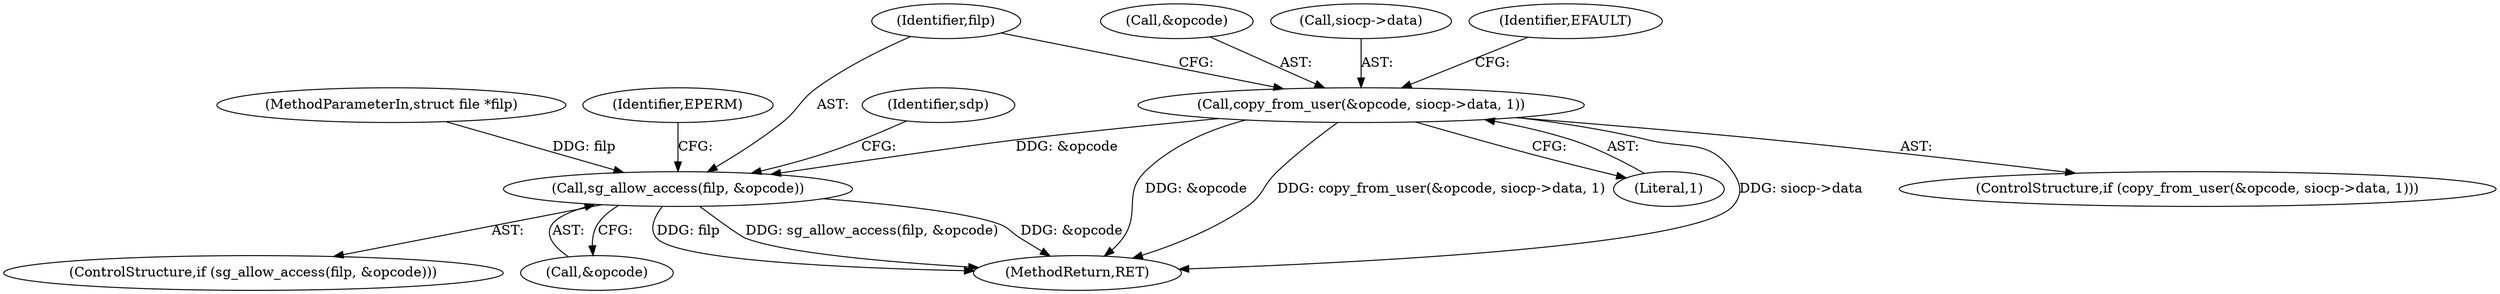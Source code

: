digraph "0_linux_3e0097499839e0fe3af380410eababe5a47c4cf9_0@API" {
"1000910" [label="(Call,copy_from_user(&opcode, siocp->data, 1))"];
"1000921" [label="(Call,sg_allow_access(filp, &opcode))"];
"1000927" [label="(Identifier,EPERM)"];
"1000921" [label="(Call,sg_allow_access(filp, &opcode))"];
"1000919" [label="(Identifier,EFAULT)"];
"1000910" [label="(Call,copy_from_user(&opcode, siocp->data, 1))"];
"1000920" [label="(ControlStructure,if (sg_allow_access(filp, &opcode)))"];
"1000911" [label="(Call,&opcode)"];
"1000913" [label="(Call,siocp->data)"];
"1000932" [label="(Identifier,sdp)"];
"1000923" [label="(Call,&opcode)"];
"1001060" [label="(MethodReturn,RET)"];
"1000107" [label="(MethodParameterIn,struct file *filp)"];
"1000909" [label="(ControlStructure,if (copy_from_user(&opcode, siocp->data, 1)))"];
"1000922" [label="(Identifier,filp)"];
"1000916" [label="(Literal,1)"];
"1000910" -> "1000909"  [label="AST: "];
"1000910" -> "1000916"  [label="CFG: "];
"1000911" -> "1000910"  [label="AST: "];
"1000913" -> "1000910"  [label="AST: "];
"1000916" -> "1000910"  [label="AST: "];
"1000919" -> "1000910"  [label="CFG: "];
"1000922" -> "1000910"  [label="CFG: "];
"1000910" -> "1001060"  [label="DDG: &opcode"];
"1000910" -> "1001060"  [label="DDG: copy_from_user(&opcode, siocp->data, 1)"];
"1000910" -> "1001060"  [label="DDG: siocp->data"];
"1000910" -> "1000921"  [label="DDG: &opcode"];
"1000921" -> "1000920"  [label="AST: "];
"1000921" -> "1000923"  [label="CFG: "];
"1000922" -> "1000921"  [label="AST: "];
"1000923" -> "1000921"  [label="AST: "];
"1000927" -> "1000921"  [label="CFG: "];
"1000932" -> "1000921"  [label="CFG: "];
"1000921" -> "1001060"  [label="DDG: sg_allow_access(filp, &opcode)"];
"1000921" -> "1001060"  [label="DDG: &opcode"];
"1000921" -> "1001060"  [label="DDG: filp"];
"1000107" -> "1000921"  [label="DDG: filp"];
}
